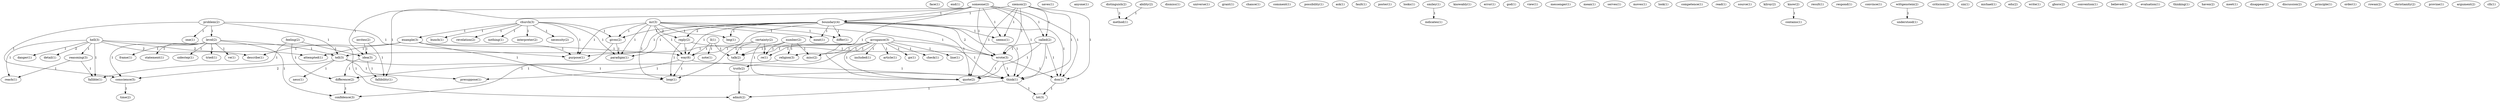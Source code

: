 digraph G {
  face [ label="face(1)" ];
  end [ label="end(1)" ];
  hell [ label="hell(3)" ];
  detail [ label="detail(1)" ];
  attempted [ label="attempted(1)" ];
  reasoning [ label="reasoning(3)" ];
  reach [ label="reach(1)" ];
  describe [ label="describe(1)" ];
  danger [ label="danger(1)" ];
  fallible [ label="fallible(1)" ];
  admit [ label="admit(2)" ];
  saves [ label="saves(1)" ];
  problem [ label="problem(2)" ];
  level [ label="level(2)" ];
  purpose [ label="purpose(1)" ];
  tell [ label="tell(3)" ];
  conscience [ label="conscience(5)" ];
  one [ label="one(1)" ];
  anyone [ label="anyone(1)" ];
  church [ label="church(3)" ];
  example [ label="example(3)" ];
  bunch [ label="bunch(1)" ];
  revelation [ label="revelation(2)" ];
  gives [ label="gives(2)" ];
  nothing [ label="nothing(1)" ];
  interpreter [ label="interpreter(2)" ];
  paradigm [ label="paradigm(1)" ];
  necessity [ label="necessity(2)" ];
  way [ label="way(6)" ];
  loop [ label="loop(1)" ];
  distinguish [ label="distinguish(2)" ];
  method [ label="method(1)" ];
  number [ label="number(2)" ];
  misc [ label="misc(2)" ];
  religion [ label="religion(3)" ];
  re [ label="re(1)" ];
  talk [ label="talk(2)" ];
  arrogance [ label="arrogance(3)" ];
  included [ label="included(1)" ];
  article [ label="article(1)" ];
  go [ label="go(1)" ];
  check [ label="check(1)" ];
  truth [ label="truth(2)" ];
  line [ label="line(1)" ];
  think [ label="think(1)" ];
  quote [ label="quote(2)" ];
  dismiss [ label="dismiss(1)" ];
  universe [ label="universe(1)" ];
  grant [ label="grant(1)" ];
  someone [ label="someone(2)" ];
  boundary [ label="boundary(4)" ];
  seems [ label="seems(1)" ];
  idea [ label="idea(3)" ];
  called [ label="called(2)" ];
  wrote [ label="wrote(3)" ];
  fallibility [ label="fallibility(1)" ];
  don [ label="don(1)" ];
  chance [ label="chance(1)" ];
  comment [ label="comment(1)" ];
  possibility [ label="possibility(1)" ];
  ask [ label="ask(1)" ];
  fault [ label="fault(1)" ];
  poster [ label="poster(1)" ];
  looks [ label="looks(1)" ];
  smiley [ label="smiley(1)" ];
  indicates [ label="indicates(1)" ];
  knowably [ label="knowably(1)" ];
  siemon [ label="siemon(2)" ];
  error [ label="error(1)" ];
  god [ label="god(1)" ];
  view [ label="view(1)" ];
  messenger [ label="messenger(1)" ];
  mean [ label="mean(1)" ];
  serves [ label="serves(1)" ];
  moves [ label="moves(1)" ];
  beg [ label="beg(1)" ];
  differ [ label="differ(1)" ];
  reply [ label="reply(2)" ];
  meat [ label="meat(1)" ];
  look [ label="look(1)" ];
  invites [ label="invites(2)" ];
  competence [ label="competence(1)" ];
  read [ label="read(1)" ];
  source [ label="source(1)" ];
  kilroy [ label="kilroy(2)" ];
  know [ label="know(2)" ];
  contains [ label="contains(1)" ];
  difference [ label="difference(2)" ];
  result [ label="result(1)" ];
  frame [ label="frame(1)" ];
  statement [ label="statement(1)" ];
  sidestep [ label="sidestep(1)" ];
  tried [ label="tried(1)" ];
  confidence [ label="confidence(3)" ];
  ve [ label="ve(1)" ];
  respond [ label="respond(1)" ];
  mr [ label="mr(3)" ];
  convince [ label="convince(1)" ];
  wittgenstein [ label="wittgenstein(2)" ];
  understood [ label="understood(1)" ];
  criticism [ label="criticism(2)" ];
  sin [ label="sin(1)" ];
  ability [ label="ability(2)" ];
  feeling [ label="feeling(2)" ];
  michael [ label="michael(1)" ];
  certainty [ label="certainty(2)" ];
  edu [ label="edu(2)" ];
  ll [ label="ll(1)" ];
  note [ label="note(1)" ];
  write [ label="write(1)" ];
  ness [ label="ness(1)" ];
  presuppose [ label="presuppose(1)" ];
  gboro [ label="gboro(2)" ];
  convention [ label="convention(1)" ];
  believed [ label="believed(1)" ];
  evaluation [ label="evaluation(1)" ];
  thinking [ label="thinking(1)" ];
  haven [ label="haven(2)" ];
  meet [ label="meet(1)" ];
  disappear [ label="disappear(2)" ];
  time [ label="time(2)" ];
  discussion [ label="discussion(2)" ];
  principle [ label="principle(1)" ];
  order [ label="order(1)" ];
  rowan [ label="rowan(2)" ];
  lot [ label="lot(3)" ];
  christianity [ label="christianity(2)" ];
  provine [ label="provine(1)" ];
  argument [ label="argument(2)" ];
  clh [ label="clh(1)" ];
  hell -> detail [ label="2" ];
  hell -> attempted [ label="2" ];
  hell -> reasoning [ label="1" ];
  hell -> reach [ label="1" ];
  hell -> describe [ label="2" ];
  hell -> danger [ label="1" ];
  hell -> fallible [ label="1" ];
  hell -> admit [ label="1" ];
  problem -> level [ label="1" ];
  problem -> purpose [ label="1" ];
  problem -> tell [ label="1" ];
  problem -> conscience [ label="1" ];
  problem -> one [ label="1" ];
  church -> example [ label="1" ];
  church -> purpose [ label="1" ];
  church -> bunch [ label="1" ];
  church -> revelation [ label="1" ];
  church -> gives [ label="1" ];
  church -> nothing [ label="1" ];
  church -> interpreter [ label="1" ];
  church -> paradigm [ label="1" ];
  church -> necessity [ label="1" ];
  example -> attempted [ label="1" ];
  example -> describe [ label="1" ];
  example -> purpose [ label="1" ];
  example -> way [ label="1" ];
  example -> loop [ label="1" ];
  distinguish -> method [ label="1" ];
  number -> misc [ label="1" ];
  number -> religion [ label="1" ];
  number -> re [ label="1" ];
  number -> talk [ label="1" ];
  arrogance -> misc [ label="1" ];
  arrogance -> included [ label="1" ];
  arrogance -> article [ label="1" ];
  arrogance -> religion [ label="1" ];
  arrogance -> go [ label="1" ];
  arrogance -> check [ label="1" ];
  arrogance -> truth [ label="1" ];
  arrogance -> tell [ label="1" ];
  arrogance -> re [ label="1" ];
  arrogance -> line [ label="1" ];
  arrogance -> talk [ label="1" ];
  arrogance -> think [ label="1" ];
  arrogance -> quote [ label="1" ];
  someone -> boundary [ label="1" ];
  someone -> seems [ label="1" ];
  someone -> idea [ label="1" ];
  someone -> called [ label="1" ];
  someone -> wrote [ label="1" ];
  someone -> fallibility [ label="1" ];
  someone -> don [ label="1" ];
  someone -> think [ label="1" ];
  someone -> quote [ label="1" ];
  smiley -> indicates [ label="1" ];
  siemon -> boundary [ label="1" ];
  siemon -> seems [ label="1" ];
  siemon -> called [ label="1" ];
  siemon -> wrote [ label="1" ];
  siemon -> don [ label="1" ];
  siemon -> think [ label="1" ];
  siemon -> quote [ label="1" ];
  reasoning -> reach [ label="1" ];
  reasoning -> fallible [ label="1" ];
  boundary -> beg [ label="1" ];
  boundary -> seems [ label="1" ];
  boundary -> purpose [ label="1" ];
  boundary -> gives [ label="1" ];
  boundary -> differ [ label="1" ];
  boundary -> reply [ label="2" ];
  boundary -> meat [ label="1" ];
  boundary -> wrote [ label="2" ];
  boundary -> way [ label="1" ];
  boundary -> paradigm [ label="1" ];
  boundary -> don [ label="1" ];
  boundary -> loop [ label="1" ];
  boundary -> think [ label="1" ];
  boundary -> quote [ label="1" ];
  invites -> idea [ label="1" ];
  invites -> fallibility [ label="1" ];
  know -> contains [ label="1" ];
  religion -> difference [ label="1" ];
  level -> tell [ label="1" ];
  level -> frame [ label="1" ];
  level -> statement [ label="1" ];
  level -> sidestep [ label="1" ];
  level -> tried [ label="1" ];
  level -> conscience [ label="1" ];
  level -> confidence [ label="1" ];
  level -> ve [ label="1" ];
  mr -> beg [ label="1" ];
  mr -> purpose [ label="1" ];
  mr -> gives [ label="1" ];
  mr -> differ [ label="1" ];
  mr -> reply [ label="2" ];
  mr -> meat [ label="1" ];
  mr -> wrote [ label="1" ];
  mr -> way [ label="1" ];
  mr -> paradigm [ label="1" ];
  mr -> loop [ label="1" ];
  wittgenstein -> understood [ label="1" ];
  ability -> method [ label="1" ];
  feeling -> idea [ label="1" ];
  feeling -> difference [ label="1" ];
  feeling -> fallible [ label="1" ];
  idea -> difference [ label="1" ];
  idea -> fallibility [ label="1" ];
  truth -> admit [ label="1" ];
  difference -> confidence [ label="1" ];
  certainty -> re [ label="1" ];
  certainty -> way [ label="1" ];
  certainty -> talk [ label="1" ];
  certainty -> quote [ label="1" ];
  ll -> way [ label="1" ];
  ll -> note [ label="1" ];
  ll -> talk [ label="1" ];
  tell -> ness [ label="1" ];
  tell -> conscience [ label="2" ];
  tell -> think [ label="1" ];
  tell -> presuppose [ label="1" ];
  gives -> paradigm [ label="1" ];
  gives -> confidence [ label="1" ];
  called -> wrote [ label="1" ];
  called -> don [ label="1" ];
  called -> think [ label="1" ];
  called -> quote [ label="1" ];
  reply -> wrote [ label="1" ];
  reply -> way [ label="1" ];
  reply -> loop [ label="1" ];
  conscience -> time [ label="1" ];
  wrote -> don [ label="1" ];
  wrote -> think [ label="1" ];
  wrote -> quote [ label="1" ];
  way -> loop [ label="1" ];
  way -> think [ label="1" ];
  way -> presuppose [ label="1" ];
  don -> lot [ label="1" ];
  think -> admit [ label="1" ];
  think -> lot [ label="1" ];
}
